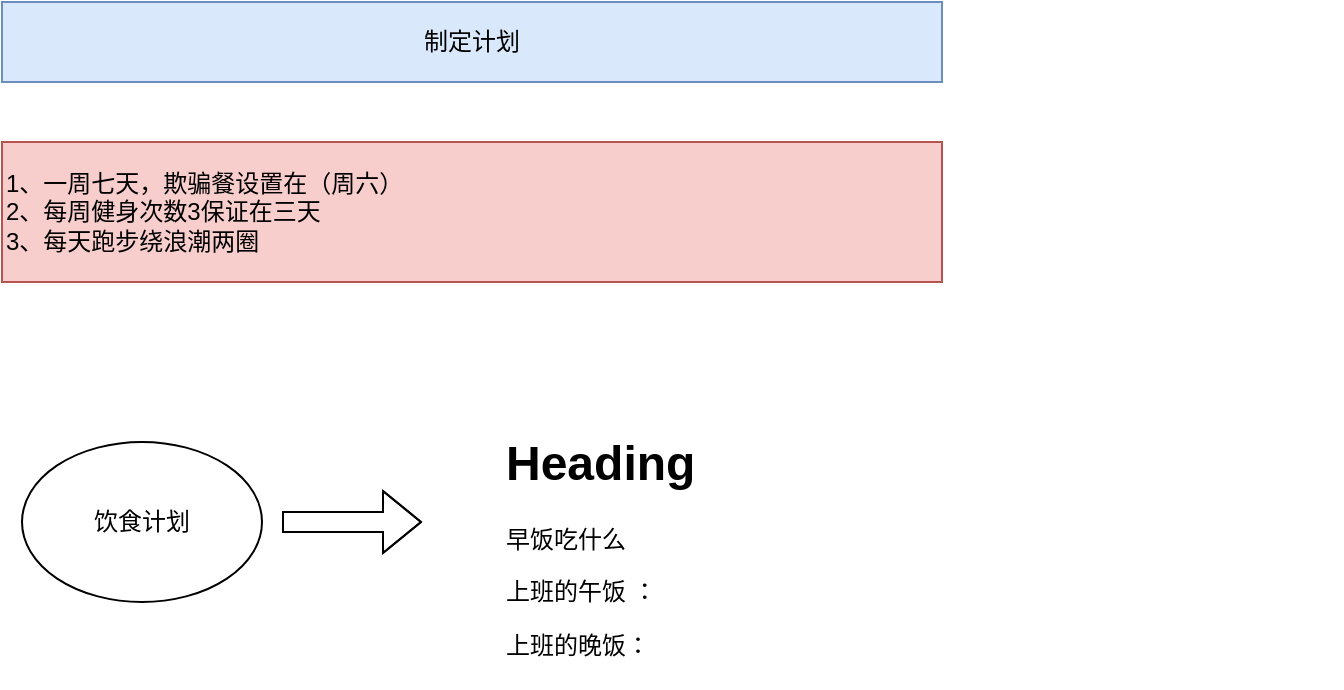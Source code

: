 <mxfile version="24.7.1" type="github">
  <diagram name="第 1 页" id="rxCOqaZMWurDvbbdeBvU">
    <mxGraphModel dx="1050" dy="530" grid="1" gridSize="10" guides="1" tooltips="1" connect="1" arrows="1" fold="1" page="1" pageScale="1" pageWidth="827" pageHeight="1169" math="0" shadow="0">
      <root>
        <mxCell id="0" />
        <mxCell id="1" parent="0" />
        <mxCell id="0nPajsyXm6vnVNVgFxhB-1" value="制定计划" style="rounded=0;whiteSpace=wrap;html=1;fillColor=#dae8fc;strokeColor=#6c8ebf;" vertex="1" parent="1">
          <mxGeometry x="100" y="70" width="470" height="40" as="geometry" />
        </mxCell>
        <mxCell id="0nPajsyXm6vnVNVgFxhB-3" value="1、一周七天，欺骗餐设置在（周六）&lt;div&gt;2、每周健身次数3保证在三天&lt;/div&gt;&lt;div&gt;3、每天跑步绕浪潮两圈&lt;/div&gt;" style="rounded=0;whiteSpace=wrap;html=1;align=left;fillColor=#f8cecc;strokeColor=#b85450;" vertex="1" parent="1">
          <mxGeometry x="100" y="140" width="470" height="70" as="geometry" />
        </mxCell>
        <mxCell id="0nPajsyXm6vnVNVgFxhB-4" value="饮食计划" style="ellipse;whiteSpace=wrap;html=1;" vertex="1" parent="1">
          <mxGeometry x="110" y="290" width="120" height="80" as="geometry" />
        </mxCell>
        <mxCell id="0nPajsyXm6vnVNVgFxhB-5" value="" style="shape=flexArrow;endArrow=classic;html=1;rounded=0;" edge="1" parent="1">
          <mxGeometry width="50" height="50" relative="1" as="geometry">
            <mxPoint x="240" y="330" as="sourcePoint" />
            <mxPoint x="310" y="330" as="targetPoint" />
            <Array as="points">
              <mxPoint x="260" y="330" />
            </Array>
          </mxGeometry>
        </mxCell>
        <mxCell id="0nPajsyXm6vnVNVgFxhB-6" value="&lt;h1 style=&quot;margin-top: 0px;&quot;&gt;Heading&lt;/h1&gt;&lt;p&gt;早饭吃什么&lt;/p&gt;&lt;p&gt;上班的午饭 ：&lt;/p&gt;&lt;p&gt;上班的晚饭：&lt;/p&gt;" style="text;html=1;whiteSpace=wrap;overflow=hidden;rounded=0;" vertex="1" parent="1">
          <mxGeometry x="350" y="280" width="420" height="130" as="geometry" />
        </mxCell>
      </root>
    </mxGraphModel>
  </diagram>
</mxfile>
